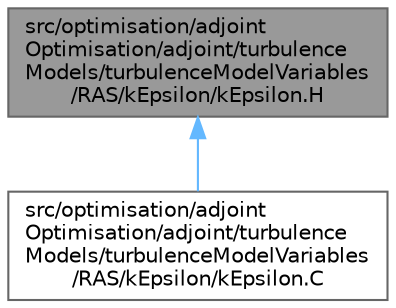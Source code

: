 digraph "src/optimisation/adjointOptimisation/adjoint/turbulenceModels/turbulenceModelVariables/RAS/kEpsilon/kEpsilon.H"
{
 // LATEX_PDF_SIZE
  bgcolor="transparent";
  edge [fontname=Helvetica,fontsize=10,labelfontname=Helvetica,labelfontsize=10];
  node [fontname=Helvetica,fontsize=10,shape=box,height=0.2,width=0.4];
  Node1 [id="Node000001",label="src/optimisation/adjoint\lOptimisation/adjoint/turbulence\lModels/turbulenceModelVariables\l/RAS/kEpsilon/kEpsilon.H",height=0.2,width=0.4,color="gray40", fillcolor="grey60", style="filled", fontcolor="black",tooltip=" "];
  Node1 -> Node2 [id="edge1_Node000001_Node000002",dir="back",color="steelblue1",style="solid",tooltip=" "];
  Node2 [id="Node000002",label="src/optimisation/adjoint\lOptimisation/adjoint/turbulence\lModels/turbulenceModelVariables\l/RAS/kEpsilon/kEpsilon.C",height=0.2,width=0.4,color="grey40", fillcolor="white", style="filled",URL="$optimisation_2adjointOptimisation_2adjoint_2turbulenceModels_2turbulenceModelVariables_2RAS_2kEpsilon_2kEpsilon_8C.html",tooltip=" "];
}
